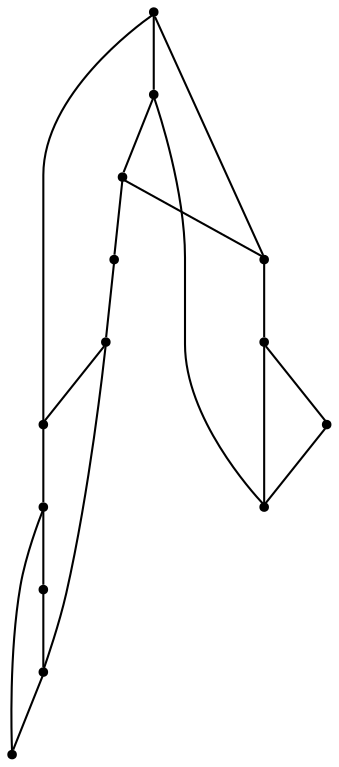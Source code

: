 graph {
  node [shape=point,comment="{\"directed\":false,\"doi\":\"10.1007/978-3-030-04414-5_34\",\"figure\":\"2 (3)\"}"]

  v0 [pos="1377.220492595266,285.82161094085404"]
  v1 [pos="1467.663952385854,608.0409359754815"]
  v2 [pos="1357.2505500172394,437.60237872218886"]
  v3 [pos="1406.0583487286067,676.496843949692"]
  v4 [pos="1515.0226028520951,533.7550589640528"]
  v5 [pos="1458.9147584063817,509.4180349516563"]
  v6 [pos="1405.6489347012587,521.5500794472437"]
  v7 [pos="1422.4308083695832,348.9912877736326"]
  v8 [pos="1413.4439208847564,379.8312288002212"]
  v9 [pos="1301.6541790092792,564.8189238591959"]
  v10 [pos="1399.5062935516412,468.17458399737905"]
  v11 [pos="1268.2134752608758,390.04518397789957"]
  v12 [pos="1319.9519687613129,487.21475773273403"]
  v13 [pos="1248.6541230959244,480.27200502386864"]

  v0 -- v3 [id="-1",pos="1377.220492595266,285.82161094085404 1542.9749902689925,343.9895795201312 1563.1657118332662,425.0682060014873 1569.8959099624124,480.11379897957954 1576.6261080915583,535.1635569479856 1569.8959099624124,564.1928399717079 1550.2802820477984,595.422414252469 1530.6729206274854,626.6520203270493 1498.1761869398072,660.0902794331151 1406.0583487286067,676.496843949692"]
  v13 -- v9 [id="-2",pos="1248.6541230959244,480.27200502386864 1301.6541790092792,564.8189238591959 1301.6541790092792,564.8189238591959 1301.6541790092792,564.8189238591959"]
  v12 -- v11 [id="-3",pos="1319.9519687613129,487.21475773273403 1268.2134752608758,390.04518397789957 1268.2134752608758,390.04518397789957 1268.2134752608758,390.04518397789957"]
  v2 -- v8 [id="-4",pos="1357.2505500172394,437.60237872218886 1413.4439208847564,379.8312288002212 1413.4439208847564,379.8312288002212 1413.4439208847564,379.8312288002212"]
  v0 -- v11 [id="-5",pos="1377.220492595266,285.82161094085404 1268.2134752608758,390.04518397789957 1268.2134752608758,390.04518397789957 1268.2134752608758,390.04518397789957"]
  v10 -- v2 [id="-6",pos="1399.5062935516412,468.17458399737905 1357.2505500172394,437.60237872218886 1357.2505500172394,437.60237872218886 1357.2505500172394,437.60237872218886"]
  v10 -- v5 [id="-7",pos="1399.5062935516412,468.17458399737905 1458.9147584063817,509.4180349516563 1458.9147584063817,509.4180349516563 1458.9147584063817,509.4180349516563"]
  v6 -- v10 [id="-8",pos="1405.6489347012587,521.5500794472437 1399.5062935516412,468.17458399737905 1399.5062935516412,468.17458399737905 1399.5062935516412,468.17458399737905"]
  v3 -- v9 [id="-9",pos="1406.0583487286067,676.496843949692 1301.6541790092792,564.8189238591959 1301.6541790092792,564.8189238591959 1301.6541790092792,564.8189238591959"]
  v8 -- v4 [id="-10",pos="1413.4439208847564,379.8312288002212 1515.0226028520951,533.7550589640528 1515.0226028520951,533.7550589640528 1515.0226028520951,533.7550589640528"]
  v8 -- v7 [id="-11",pos="1413.4439208847564,379.8312288002212 1422.4308083695832,348.9912877736326 1422.4308083695832,348.9912877736326 1422.4308083695832,348.9912877736326"]
  v7 -- v0 [id="-12",pos="1422.4308083695832,348.9912877736326 1377.220492595266,285.82161094085404 1377.220492595266,285.82161094085404 1377.220492595266,285.82161094085404"]
  v5 -- v6 [id="-13",pos="1458.9147584063817,509.4180349516563 1405.6489347012587,521.5500794472437 1405.6489347012587,521.5500794472437 1405.6489347012587,521.5500794472437"]
  v1 -- v3 [id="-14",pos="1467.663952385854,608.0409359754815 1406.0583487286067,676.496843949692 1406.0583487286067,676.496843949692 1406.0583487286067,676.496843949692"]
  v1 -- v4 [id="-15",pos="1467.663952385854,608.0409359754815 1515.0226028520951,533.7550589640528 1515.0226028520951,533.7550589640528 1515.0226028520951,533.7550589640528"]
  v4 -- v5 [id="-16",pos="1515.0226028520951,533.7550589640528 1458.9147584063817,509.4180349516563 1458.9147584063817,509.4180349516563 1458.9147584063817,509.4180349516563"]
  v9 -- v12 [id="-17",pos="1301.6541790092792,564.8189238591959 1319.9519687613129,487.21475773273403 1319.9519687613129,487.21475773273403 1319.9519687613129,487.21475773273403"]
  v1 -- v2 [id="-18",pos="1467.663952385854,608.0409359754815 1381.42416391823,571.7230470777456 1353.0571164295245,525.5371197551178 1357.2505500172394,437.60237872218886"]
  v11 -- v13 [id="-19",pos="1268.2134752608758,390.04518397789957 1248.6541230959244,480.27200502386864 1248.6541230959244,480.27200502386864 1248.6541230959244,480.27200502386864"]
}